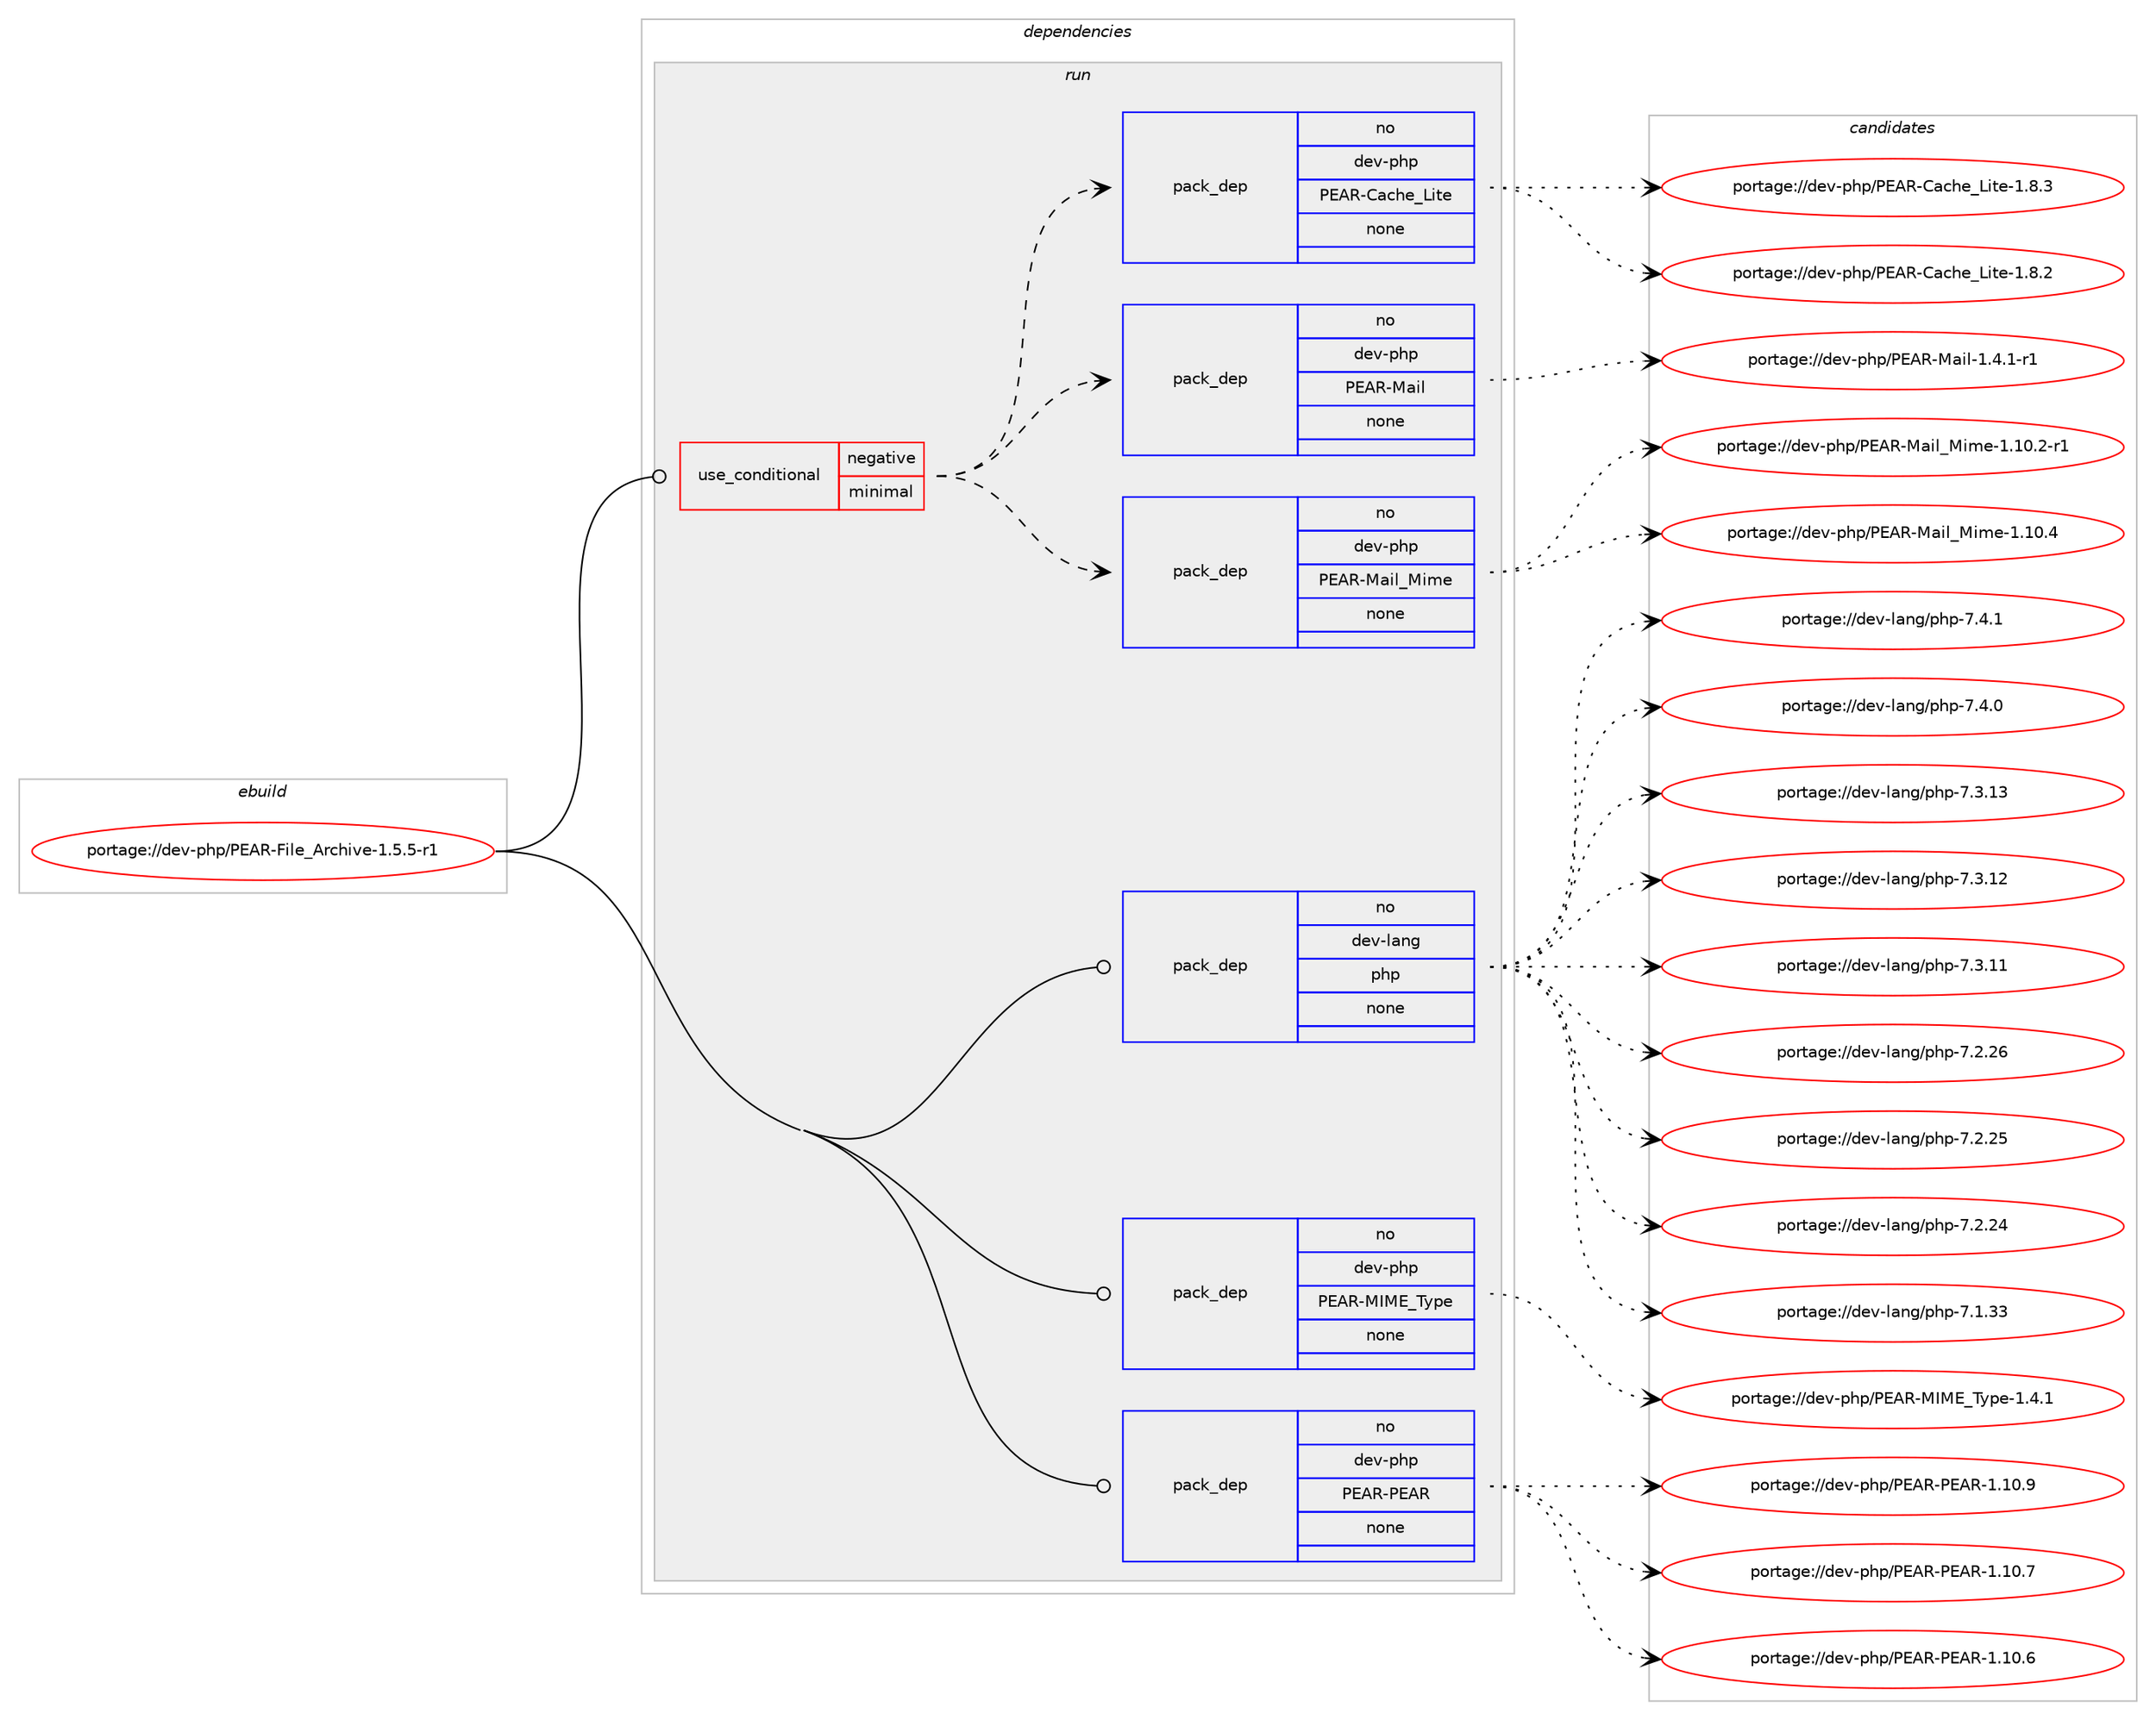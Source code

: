 digraph prolog {

# *************
# Graph options
# *************

newrank=true;
concentrate=true;
compound=true;
graph [rankdir=LR,fontname=Helvetica,fontsize=10,ranksep=1.5];#, ranksep=2.5, nodesep=0.2];
edge  [arrowhead=vee];
node  [fontname=Helvetica,fontsize=10];

# **********
# The ebuild
# **********

subgraph cluster_leftcol {
color=gray;
rank=same;
label=<<i>ebuild</i>>;
id [label="portage://dev-php/PEAR-File_Archive-1.5.5-r1", color=red, width=4, href="../dev-php/PEAR-File_Archive-1.5.5-r1.svg"];
}

# ****************
# The dependencies
# ****************

subgraph cluster_midcol {
color=gray;
label=<<i>dependencies</i>>;
subgraph cluster_compile {
fillcolor="#eeeeee";
style=filled;
label=<<i>compile</i>>;
}
subgraph cluster_compileandrun {
fillcolor="#eeeeee";
style=filled;
label=<<i>compile and run</i>>;
}
subgraph cluster_run {
fillcolor="#eeeeee";
style=filled;
label=<<i>run</i>>;
subgraph cond121101 {
dependency477880 [label=<<TABLE BORDER="0" CELLBORDER="1" CELLSPACING="0" CELLPADDING="4"><TR><TD ROWSPAN="3" CELLPADDING="10">use_conditional</TD></TR><TR><TD>negative</TD></TR><TR><TD>minimal</TD></TR></TABLE>>, shape=none, color=red];
subgraph pack351728 {
dependency477881 [label=<<TABLE BORDER="0" CELLBORDER="1" CELLSPACING="0" CELLPADDING="4" WIDTH="220"><TR><TD ROWSPAN="6" CELLPADDING="30">pack_dep</TD></TR><TR><TD WIDTH="110">no</TD></TR><TR><TD>dev-php</TD></TR><TR><TD>PEAR-Mail_Mime</TD></TR><TR><TD>none</TD></TR><TR><TD></TD></TR></TABLE>>, shape=none, color=blue];
}
dependency477880:e -> dependency477881:w [weight=20,style="dashed",arrowhead="vee"];
subgraph pack351729 {
dependency477882 [label=<<TABLE BORDER="0" CELLBORDER="1" CELLSPACING="0" CELLPADDING="4" WIDTH="220"><TR><TD ROWSPAN="6" CELLPADDING="30">pack_dep</TD></TR><TR><TD WIDTH="110">no</TD></TR><TR><TD>dev-php</TD></TR><TR><TD>PEAR-Mail</TD></TR><TR><TD>none</TD></TR><TR><TD></TD></TR></TABLE>>, shape=none, color=blue];
}
dependency477880:e -> dependency477882:w [weight=20,style="dashed",arrowhead="vee"];
subgraph pack351730 {
dependency477883 [label=<<TABLE BORDER="0" CELLBORDER="1" CELLSPACING="0" CELLPADDING="4" WIDTH="220"><TR><TD ROWSPAN="6" CELLPADDING="30">pack_dep</TD></TR><TR><TD WIDTH="110">no</TD></TR><TR><TD>dev-php</TD></TR><TR><TD>PEAR-Cache_Lite</TD></TR><TR><TD>none</TD></TR><TR><TD></TD></TR></TABLE>>, shape=none, color=blue];
}
dependency477880:e -> dependency477883:w [weight=20,style="dashed",arrowhead="vee"];
}
id:e -> dependency477880:w [weight=20,style="solid",arrowhead="odot"];
subgraph pack351731 {
dependency477884 [label=<<TABLE BORDER="0" CELLBORDER="1" CELLSPACING="0" CELLPADDING="4" WIDTH="220"><TR><TD ROWSPAN="6" CELLPADDING="30">pack_dep</TD></TR><TR><TD WIDTH="110">no</TD></TR><TR><TD>dev-lang</TD></TR><TR><TD>php</TD></TR><TR><TD>none</TD></TR><TR><TD></TD></TR></TABLE>>, shape=none, color=blue];
}
id:e -> dependency477884:w [weight=20,style="solid",arrowhead="odot"];
subgraph pack351732 {
dependency477885 [label=<<TABLE BORDER="0" CELLBORDER="1" CELLSPACING="0" CELLPADDING="4" WIDTH="220"><TR><TD ROWSPAN="6" CELLPADDING="30">pack_dep</TD></TR><TR><TD WIDTH="110">no</TD></TR><TR><TD>dev-php</TD></TR><TR><TD>PEAR-MIME_Type</TD></TR><TR><TD>none</TD></TR><TR><TD></TD></TR></TABLE>>, shape=none, color=blue];
}
id:e -> dependency477885:w [weight=20,style="solid",arrowhead="odot"];
subgraph pack351733 {
dependency477886 [label=<<TABLE BORDER="0" CELLBORDER="1" CELLSPACING="0" CELLPADDING="4" WIDTH="220"><TR><TD ROWSPAN="6" CELLPADDING="30">pack_dep</TD></TR><TR><TD WIDTH="110">no</TD></TR><TR><TD>dev-php</TD></TR><TR><TD>PEAR-PEAR</TD></TR><TR><TD>none</TD></TR><TR><TD></TD></TR></TABLE>>, shape=none, color=blue];
}
id:e -> dependency477886:w [weight=20,style="solid",arrowhead="odot"];
}
}

# **************
# The candidates
# **************

subgraph cluster_choices {
rank=same;
color=gray;
label=<<i>candidates</i>>;

subgraph choice351728 {
color=black;
nodesep=1;
choice100101118451121041124780696582457797105108957710510910145494649484652 [label="portage://dev-php/PEAR-Mail_Mime-1.10.4", color=red, width=4,href="../dev-php/PEAR-Mail_Mime-1.10.4.svg"];
choice1001011184511210411247806965824577971051089577105109101454946494846504511449 [label="portage://dev-php/PEAR-Mail_Mime-1.10.2-r1", color=red, width=4,href="../dev-php/PEAR-Mail_Mime-1.10.2-r1.svg"];
dependency477881:e -> choice100101118451121041124780696582457797105108957710510910145494649484652:w [style=dotted,weight="100"];
dependency477881:e -> choice1001011184511210411247806965824577971051089577105109101454946494846504511449:w [style=dotted,weight="100"];
}
subgraph choice351729 {
color=black;
nodesep=1;
choice1001011184511210411247806965824577971051084549465246494511449 [label="portage://dev-php/PEAR-Mail-1.4.1-r1", color=red, width=4,href="../dev-php/PEAR-Mail-1.4.1-r1.svg"];
dependency477882:e -> choice1001011184511210411247806965824577971051084549465246494511449:w [style=dotted,weight="100"];
}
subgraph choice351730 {
color=black;
nodesep=1;
choice100101118451121041124780696582456797991041019576105116101454946564651 [label="portage://dev-php/PEAR-Cache_Lite-1.8.3", color=red, width=4,href="../dev-php/PEAR-Cache_Lite-1.8.3.svg"];
choice100101118451121041124780696582456797991041019576105116101454946564650 [label="portage://dev-php/PEAR-Cache_Lite-1.8.2", color=red, width=4,href="../dev-php/PEAR-Cache_Lite-1.8.2.svg"];
dependency477883:e -> choice100101118451121041124780696582456797991041019576105116101454946564651:w [style=dotted,weight="100"];
dependency477883:e -> choice100101118451121041124780696582456797991041019576105116101454946564650:w [style=dotted,weight="100"];
}
subgraph choice351731 {
color=black;
nodesep=1;
choice100101118451089711010347112104112455546524649 [label="portage://dev-lang/php-7.4.1", color=red, width=4,href="../dev-lang/php-7.4.1.svg"];
choice100101118451089711010347112104112455546524648 [label="portage://dev-lang/php-7.4.0", color=red, width=4,href="../dev-lang/php-7.4.0.svg"];
choice10010111845108971101034711210411245554651464951 [label="portage://dev-lang/php-7.3.13", color=red, width=4,href="../dev-lang/php-7.3.13.svg"];
choice10010111845108971101034711210411245554651464950 [label="portage://dev-lang/php-7.3.12", color=red, width=4,href="../dev-lang/php-7.3.12.svg"];
choice10010111845108971101034711210411245554651464949 [label="portage://dev-lang/php-7.3.11", color=red, width=4,href="../dev-lang/php-7.3.11.svg"];
choice10010111845108971101034711210411245554650465054 [label="portage://dev-lang/php-7.2.26", color=red, width=4,href="../dev-lang/php-7.2.26.svg"];
choice10010111845108971101034711210411245554650465053 [label="portage://dev-lang/php-7.2.25", color=red, width=4,href="../dev-lang/php-7.2.25.svg"];
choice10010111845108971101034711210411245554650465052 [label="portage://dev-lang/php-7.2.24", color=red, width=4,href="../dev-lang/php-7.2.24.svg"];
choice10010111845108971101034711210411245554649465151 [label="portage://dev-lang/php-7.1.33", color=red, width=4,href="../dev-lang/php-7.1.33.svg"];
dependency477884:e -> choice100101118451089711010347112104112455546524649:w [style=dotted,weight="100"];
dependency477884:e -> choice100101118451089711010347112104112455546524648:w [style=dotted,weight="100"];
dependency477884:e -> choice10010111845108971101034711210411245554651464951:w [style=dotted,weight="100"];
dependency477884:e -> choice10010111845108971101034711210411245554651464950:w [style=dotted,weight="100"];
dependency477884:e -> choice10010111845108971101034711210411245554651464949:w [style=dotted,weight="100"];
dependency477884:e -> choice10010111845108971101034711210411245554650465054:w [style=dotted,weight="100"];
dependency477884:e -> choice10010111845108971101034711210411245554650465053:w [style=dotted,weight="100"];
dependency477884:e -> choice10010111845108971101034711210411245554650465052:w [style=dotted,weight="100"];
dependency477884:e -> choice10010111845108971101034711210411245554649465151:w [style=dotted,weight="100"];
}
subgraph choice351732 {
color=black;
nodesep=1;
choice10010111845112104112478069658245777377699584121112101454946524649 [label="portage://dev-php/PEAR-MIME_Type-1.4.1", color=red, width=4,href="../dev-php/PEAR-MIME_Type-1.4.1.svg"];
dependency477885:e -> choice10010111845112104112478069658245777377699584121112101454946524649:w [style=dotted,weight="100"];
}
subgraph choice351733 {
color=black;
nodesep=1;
choice100101118451121041124780696582458069658245494649484657 [label="portage://dev-php/PEAR-PEAR-1.10.9", color=red, width=4,href="../dev-php/PEAR-PEAR-1.10.9.svg"];
choice100101118451121041124780696582458069658245494649484655 [label="portage://dev-php/PEAR-PEAR-1.10.7", color=red, width=4,href="../dev-php/PEAR-PEAR-1.10.7.svg"];
choice100101118451121041124780696582458069658245494649484654 [label="portage://dev-php/PEAR-PEAR-1.10.6", color=red, width=4,href="../dev-php/PEAR-PEAR-1.10.6.svg"];
dependency477886:e -> choice100101118451121041124780696582458069658245494649484657:w [style=dotted,weight="100"];
dependency477886:e -> choice100101118451121041124780696582458069658245494649484655:w [style=dotted,weight="100"];
dependency477886:e -> choice100101118451121041124780696582458069658245494649484654:w [style=dotted,weight="100"];
}
}

}
